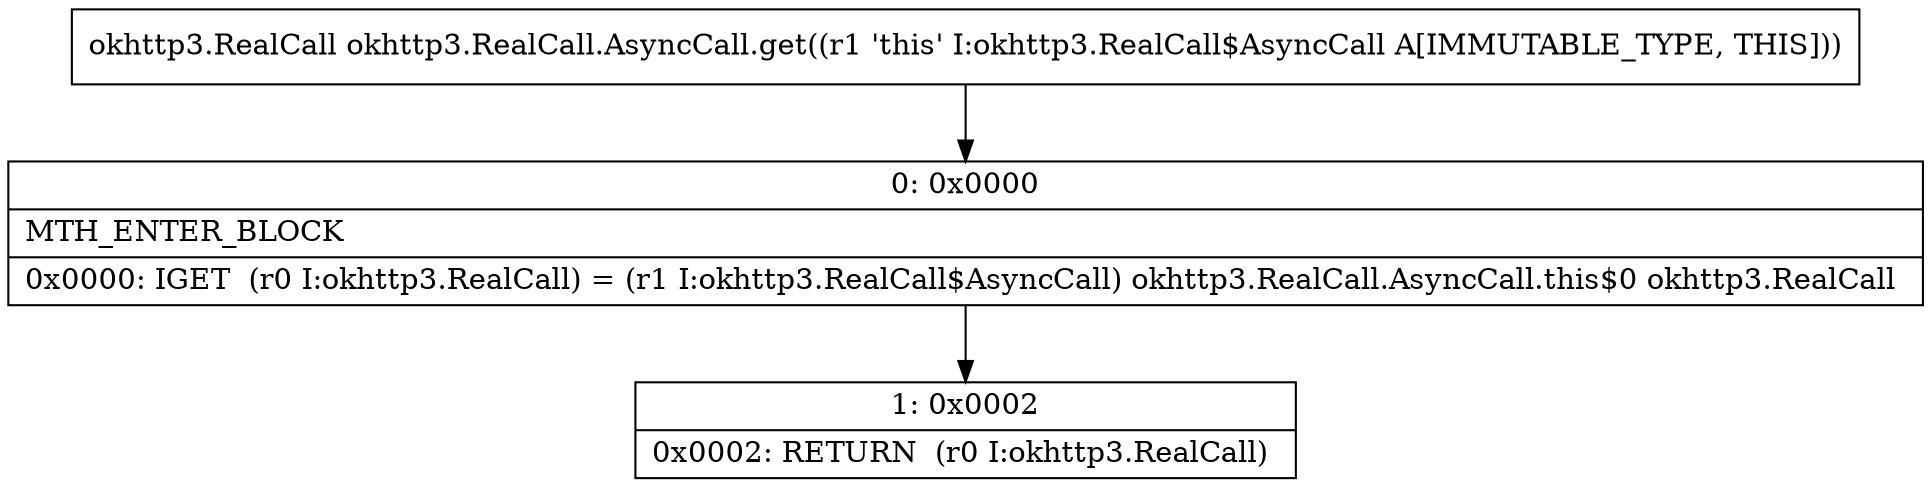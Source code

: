 digraph "CFG forokhttp3.RealCall.AsyncCall.get()Lokhttp3\/RealCall;" {
Node_0 [shape=record,label="{0\:\ 0x0000|MTH_ENTER_BLOCK\l|0x0000: IGET  (r0 I:okhttp3.RealCall) = (r1 I:okhttp3.RealCall$AsyncCall) okhttp3.RealCall.AsyncCall.this$0 okhttp3.RealCall \l}"];
Node_1 [shape=record,label="{1\:\ 0x0002|0x0002: RETURN  (r0 I:okhttp3.RealCall) \l}"];
MethodNode[shape=record,label="{okhttp3.RealCall okhttp3.RealCall.AsyncCall.get((r1 'this' I:okhttp3.RealCall$AsyncCall A[IMMUTABLE_TYPE, THIS])) }"];
MethodNode -> Node_0;
Node_0 -> Node_1;
}

